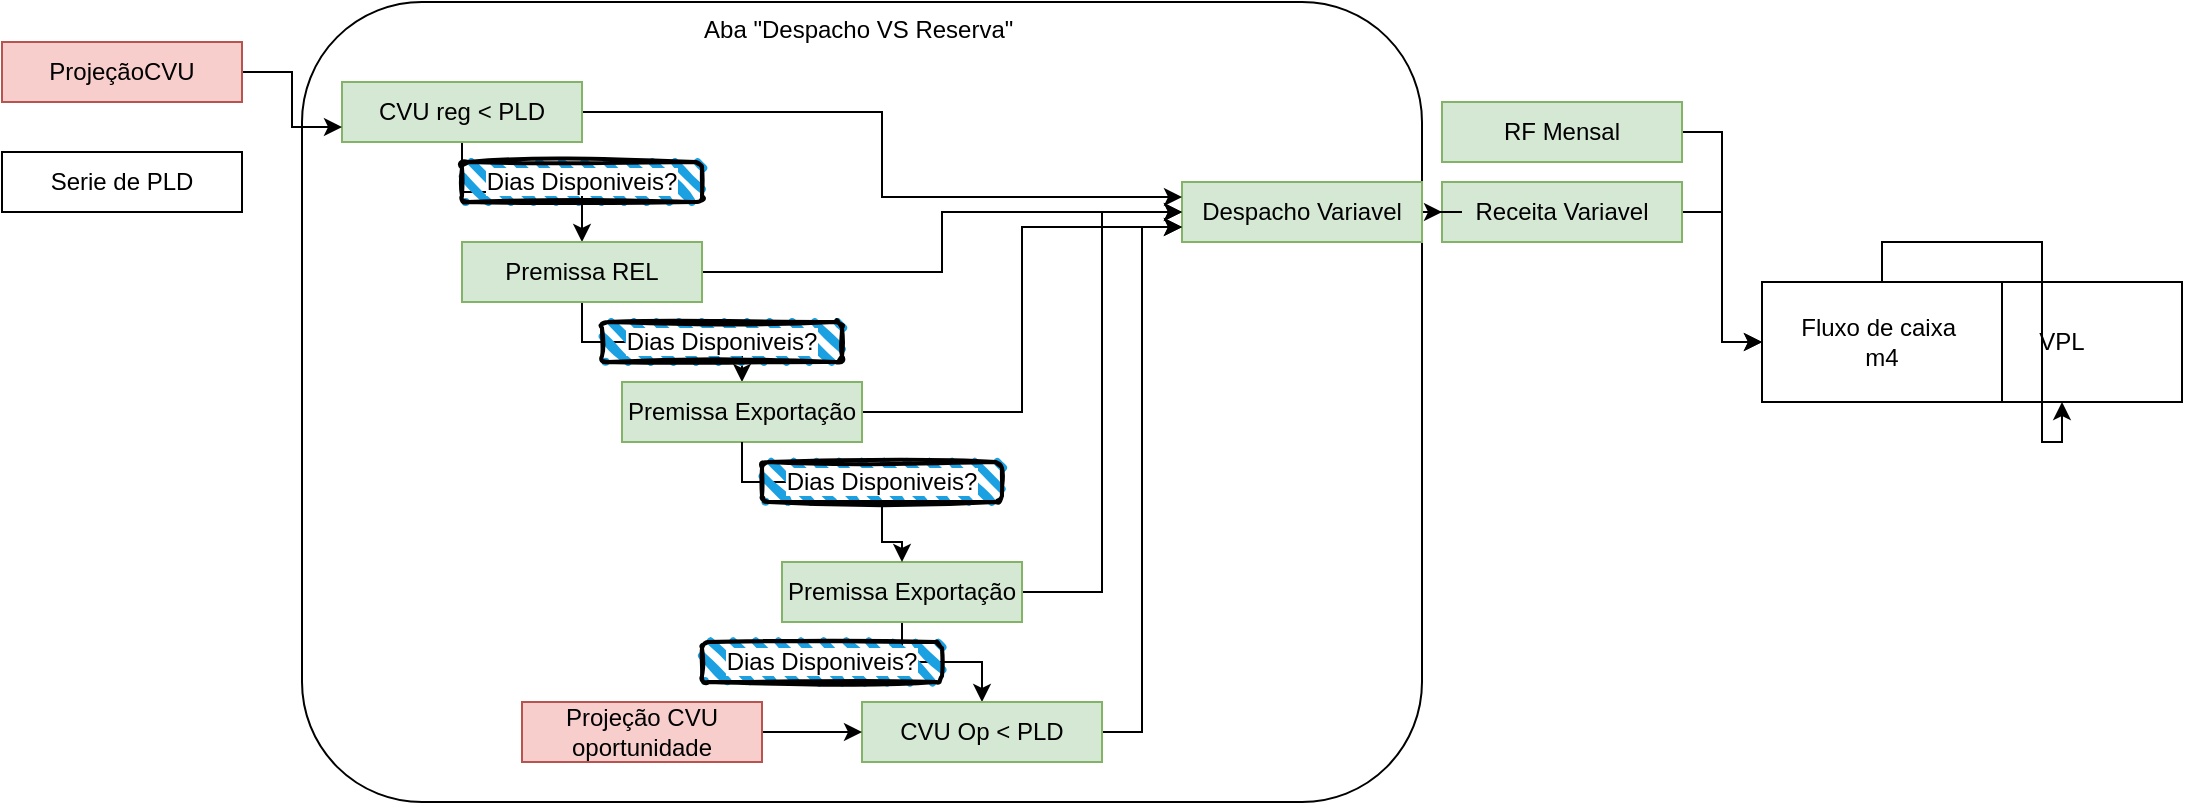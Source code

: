<mxfile version="26.0.6">
  <diagram name="Página-1" id="ybAKSHy_9_q8ZGuqgYx6">
    <mxGraphModel dx="1621" dy="454" grid="1" gridSize="10" guides="1" tooltips="1" connect="1" arrows="1" fold="1" page="1" pageScale="1" pageWidth="827" pageHeight="1169" math="0" shadow="0">
      <root>
        <mxCell id="0" />
        <mxCell id="1" parent="0" />
        <mxCell id="0ieh1-YJjxhQ4tJqL_PZ-49" value="Aba &quot;Despacho VS Reserva&quot;&amp;nbsp;" style="rounded=1;whiteSpace=wrap;html=1;verticalAlign=top;" vertex="1" parent="1">
          <mxGeometry x="-240" width="560" height="400" as="geometry" />
        </mxCell>
        <mxCell id="0ieh1-YJjxhQ4tJqL_PZ-1" value="VPL" style="rounded=0;whiteSpace=wrap;html=1;" vertex="1" parent="1">
          <mxGeometry x="580" y="140" width="120" height="60" as="geometry" />
        </mxCell>
        <mxCell id="0ieh1-YJjxhQ4tJqL_PZ-5" value="" style="edgeStyle=orthogonalEdgeStyle;rounded=0;orthogonalLoop=1;jettySize=auto;html=1;" edge="1" parent="1" source="0ieh1-YJjxhQ4tJqL_PZ-2" target="0ieh1-YJjxhQ4tJqL_PZ-1">
          <mxGeometry relative="1" as="geometry" />
        </mxCell>
        <mxCell id="0ieh1-YJjxhQ4tJqL_PZ-2" value="Fluxo de caixa&amp;nbsp;&lt;div&gt;m4&lt;/div&gt;" style="rounded=0;whiteSpace=wrap;html=1;" vertex="1" parent="1">
          <mxGeometry x="490" y="140" width="120" height="60" as="geometry" />
        </mxCell>
        <mxCell id="0ieh1-YJjxhQ4tJqL_PZ-4" style="edgeStyle=orthogonalEdgeStyle;rounded=0;orthogonalLoop=1;jettySize=auto;html=1;entryX=0;entryY=0.5;entryDx=0;entryDy=0;" edge="1" parent="1" source="0ieh1-YJjxhQ4tJqL_PZ-3" target="0ieh1-YJjxhQ4tJqL_PZ-2">
          <mxGeometry relative="1" as="geometry" />
        </mxCell>
        <mxCell id="0ieh1-YJjxhQ4tJqL_PZ-3" value="RF Mensal" style="rounded=0;whiteSpace=wrap;html=1;fillColor=#d5e8d4;strokeColor=#82b366;" vertex="1" parent="1">
          <mxGeometry x="330" y="50" width="120" height="30" as="geometry" />
        </mxCell>
        <mxCell id="0ieh1-YJjxhQ4tJqL_PZ-7" style="edgeStyle=orthogonalEdgeStyle;rounded=0;orthogonalLoop=1;jettySize=auto;html=1;entryX=0;entryY=0.5;entryDx=0;entryDy=0;" edge="1" parent="1" source="0ieh1-YJjxhQ4tJqL_PZ-6" target="0ieh1-YJjxhQ4tJqL_PZ-2">
          <mxGeometry relative="1" as="geometry" />
        </mxCell>
        <mxCell id="0ieh1-YJjxhQ4tJqL_PZ-6" value="Receita Variavel" style="rounded=0;whiteSpace=wrap;html=1;fillColor=#d5e8d4;strokeColor=#82b366;" vertex="1" parent="1">
          <mxGeometry x="330" y="90" width="120" height="30" as="geometry" />
        </mxCell>
        <mxCell id="0ieh1-YJjxhQ4tJqL_PZ-14" value="" style="edgeStyle=orthogonalEdgeStyle;rounded=0;orthogonalLoop=1;jettySize=auto;html=1;" edge="1" parent="1" source="0ieh1-YJjxhQ4tJqL_PZ-8" target="0ieh1-YJjxhQ4tJqL_PZ-6">
          <mxGeometry relative="1" as="geometry" />
        </mxCell>
        <mxCell id="0ieh1-YJjxhQ4tJqL_PZ-8" value="Despacho Variavel" style="rounded=0;whiteSpace=wrap;html=1;fillColor=#d5e8d4;strokeColor=#82b366;" vertex="1" parent="1">
          <mxGeometry x="200" y="90" width="120" height="30" as="geometry" />
        </mxCell>
        <mxCell id="0ieh1-YJjxhQ4tJqL_PZ-26" style="edgeStyle=orthogonalEdgeStyle;rounded=0;orthogonalLoop=1;jettySize=auto;html=1;" edge="1" parent="1" source="0ieh1-YJjxhQ4tJqL_PZ-9" target="0ieh1-YJjxhQ4tJqL_PZ-11">
          <mxGeometry relative="1" as="geometry" />
        </mxCell>
        <mxCell id="0ieh1-YJjxhQ4tJqL_PZ-27" style="edgeStyle=orthogonalEdgeStyle;rounded=0;orthogonalLoop=1;jettySize=auto;html=1;entryX=0;entryY=0.25;entryDx=0;entryDy=0;" edge="1" parent="1" source="0ieh1-YJjxhQ4tJqL_PZ-9" target="0ieh1-YJjxhQ4tJqL_PZ-8">
          <mxGeometry relative="1" as="geometry" />
        </mxCell>
        <mxCell id="0ieh1-YJjxhQ4tJqL_PZ-9" value="CVU reg &amp;lt; PLD" style="rounded=0;whiteSpace=wrap;html=1;fillColor=#d5e8d4;strokeColor=#82b366;" vertex="1" parent="1">
          <mxGeometry x="-220" y="40" width="120" height="30" as="geometry" />
        </mxCell>
        <mxCell id="0ieh1-YJjxhQ4tJqL_PZ-28" style="edgeStyle=orthogonalEdgeStyle;rounded=0;orthogonalLoop=1;jettySize=auto;html=1;entryX=0.5;entryY=0;entryDx=0;entryDy=0;" edge="1" parent="1" source="0ieh1-YJjxhQ4tJqL_PZ-11" target="0ieh1-YJjxhQ4tJqL_PZ-13">
          <mxGeometry relative="1" as="geometry" />
        </mxCell>
        <mxCell id="0ieh1-YJjxhQ4tJqL_PZ-34" style="edgeStyle=orthogonalEdgeStyle;rounded=0;orthogonalLoop=1;jettySize=auto;html=1;entryX=0;entryY=0.5;entryDx=0;entryDy=0;" edge="1" parent="1" source="0ieh1-YJjxhQ4tJqL_PZ-11" target="0ieh1-YJjxhQ4tJqL_PZ-8">
          <mxGeometry relative="1" as="geometry" />
        </mxCell>
        <mxCell id="0ieh1-YJjxhQ4tJqL_PZ-11" value="Premissa REL" style="rounded=0;whiteSpace=wrap;html=1;fillColor=#d5e8d4;strokeColor=#82b366;" vertex="1" parent="1">
          <mxGeometry x="-160" y="120" width="120" height="30" as="geometry" />
        </mxCell>
        <mxCell id="0ieh1-YJjxhQ4tJqL_PZ-35" style="edgeStyle=orthogonalEdgeStyle;rounded=0;orthogonalLoop=1;jettySize=auto;html=1;entryX=0;entryY=0.75;entryDx=0;entryDy=0;" edge="1" parent="1" source="0ieh1-YJjxhQ4tJqL_PZ-13" target="0ieh1-YJjxhQ4tJqL_PZ-8">
          <mxGeometry relative="1" as="geometry" />
        </mxCell>
        <mxCell id="0ieh1-YJjxhQ4tJqL_PZ-13" value="Premissa Exportação" style="rounded=0;whiteSpace=wrap;html=1;fillColor=#d5e8d4;strokeColor=#82b366;" vertex="1" parent="1">
          <mxGeometry x="-80" y="190" width="120" height="30" as="geometry" />
        </mxCell>
        <mxCell id="0ieh1-YJjxhQ4tJqL_PZ-36" style="edgeStyle=orthogonalEdgeStyle;rounded=0;orthogonalLoop=1;jettySize=auto;html=1;entryX=0;entryY=0.5;entryDx=0;entryDy=0;" edge="1" parent="1" source="0ieh1-YJjxhQ4tJqL_PZ-16" target="0ieh1-YJjxhQ4tJqL_PZ-8">
          <mxGeometry relative="1" as="geometry" />
        </mxCell>
        <mxCell id="0ieh1-YJjxhQ4tJqL_PZ-41" style="edgeStyle=orthogonalEdgeStyle;rounded=0;orthogonalLoop=1;jettySize=auto;html=1;" edge="1" parent="1" source="0ieh1-YJjxhQ4tJqL_PZ-16" target="0ieh1-YJjxhQ4tJqL_PZ-39">
          <mxGeometry relative="1" as="geometry" />
        </mxCell>
        <mxCell id="0ieh1-YJjxhQ4tJqL_PZ-16" value="Premissa Exportação" style="rounded=0;whiteSpace=wrap;html=1;fillColor=#d5e8d4;strokeColor=#82b366;" vertex="1" parent="1">
          <mxGeometry y="280" width="120" height="30" as="geometry" />
        </mxCell>
        <mxCell id="0ieh1-YJjxhQ4tJqL_PZ-21" value="&lt;span style=&quot;background-color: light-dark(#ffffff, var(--ge-dark-color, #121212));&quot;&gt;Dias Disponiveis?&lt;/span&gt;" style="rounded=1;whiteSpace=wrap;html=1;strokeWidth=2;fillWeight=4;hachureGap=8;hachureAngle=45;fillColor=#1ba1e2;sketch=1;" vertex="1" parent="1">
          <mxGeometry x="-160" y="80" width="120" height="20" as="geometry" />
        </mxCell>
        <mxCell id="0ieh1-YJjxhQ4tJqL_PZ-23" value="&lt;span style=&quot;background-color: light-dark(#ffffff, var(--ge-dark-color, #121212));&quot;&gt;Dias Disponiveis?&lt;/span&gt;" style="rounded=1;whiteSpace=wrap;html=1;strokeWidth=2;fillWeight=4;hachureGap=8;hachureAngle=45;fillColor=#1ba1e2;sketch=1;" vertex="1" parent="1">
          <mxGeometry x="-90" y="160" width="120" height="20" as="geometry" />
        </mxCell>
        <mxCell id="0ieh1-YJjxhQ4tJqL_PZ-31" value="" style="edgeStyle=orthogonalEdgeStyle;rounded=0;orthogonalLoop=1;jettySize=auto;html=1;" edge="1" parent="1" source="0ieh1-YJjxhQ4tJqL_PZ-32" target="0ieh1-YJjxhQ4tJqL_PZ-16">
          <mxGeometry relative="1" as="geometry">
            <mxPoint x="-20" y="220" as="sourcePoint" />
            <mxPoint x="30" y="240" as="targetPoint" />
          </mxGeometry>
        </mxCell>
        <mxCell id="0ieh1-YJjxhQ4tJqL_PZ-33" value="" style="edgeStyle=orthogonalEdgeStyle;rounded=0;orthogonalLoop=1;jettySize=auto;html=1;" edge="1" parent="1" source="0ieh1-YJjxhQ4tJqL_PZ-13" target="0ieh1-YJjxhQ4tJqL_PZ-32">
          <mxGeometry relative="1" as="geometry">
            <mxPoint x="-20" y="220" as="sourcePoint" />
            <mxPoint x="100" y="260" as="targetPoint" />
          </mxGeometry>
        </mxCell>
        <mxCell id="0ieh1-YJjxhQ4tJqL_PZ-32" value="&lt;span style=&quot;background-color: light-dark(#ffffff, var(--ge-dark-color, #121212));&quot;&gt;Dias Disponiveis?&lt;/span&gt;" style="rounded=1;whiteSpace=wrap;html=1;strokeWidth=2;fillWeight=4;hachureGap=8;hachureAngle=45;fillColor=#1ba1e2;sketch=1;" vertex="1" parent="1">
          <mxGeometry x="-10" y="230" width="120" height="20" as="geometry" />
        </mxCell>
        <mxCell id="0ieh1-YJjxhQ4tJqL_PZ-46" style="edgeStyle=orthogonalEdgeStyle;rounded=0;orthogonalLoop=1;jettySize=auto;html=1;entryX=0;entryY=0.75;entryDx=0;entryDy=0;" edge="1" parent="1" source="0ieh1-YJjxhQ4tJqL_PZ-37" target="0ieh1-YJjxhQ4tJqL_PZ-9">
          <mxGeometry relative="1" as="geometry" />
        </mxCell>
        <mxCell id="0ieh1-YJjxhQ4tJqL_PZ-37" value="ProjeçãoCVU" style="rounded=0;whiteSpace=wrap;html=1;fillColor=#f8cecc;strokeColor=#b85450;" vertex="1" parent="1">
          <mxGeometry x="-390" y="20" width="120" height="30" as="geometry" />
        </mxCell>
        <mxCell id="0ieh1-YJjxhQ4tJqL_PZ-38" value="Serie de PLD" style="rounded=0;whiteSpace=wrap;html=1;" vertex="1" parent="1">
          <mxGeometry x="-390" y="75" width="120" height="30" as="geometry" />
        </mxCell>
        <mxCell id="0ieh1-YJjxhQ4tJqL_PZ-43" style="edgeStyle=orthogonalEdgeStyle;rounded=0;orthogonalLoop=1;jettySize=auto;html=1;entryX=0;entryY=0.75;entryDx=0;entryDy=0;" edge="1" parent="1" source="0ieh1-YJjxhQ4tJqL_PZ-39" target="0ieh1-YJjxhQ4tJqL_PZ-8">
          <mxGeometry relative="1" as="geometry" />
        </mxCell>
        <mxCell id="0ieh1-YJjxhQ4tJqL_PZ-39" value="CVU Op &amp;lt; PLD" style="rounded=0;whiteSpace=wrap;html=1;fillColor=#d5e8d4;strokeColor=#82b366;" vertex="1" parent="1">
          <mxGeometry x="40" y="350" width="120" height="30" as="geometry" />
        </mxCell>
        <mxCell id="0ieh1-YJjxhQ4tJqL_PZ-40" value="&lt;span style=&quot;background-color: light-dark(#ffffff, var(--ge-dark-color, #121212));&quot;&gt;Dias Disponiveis?&lt;/span&gt;" style="rounded=1;whiteSpace=wrap;html=1;strokeWidth=2;fillWeight=4;hachureGap=8;hachureAngle=45;fillColor=#1ba1e2;sketch=1;" vertex="1" parent="1">
          <mxGeometry x="-40" y="320" width="120" height="20" as="geometry" />
        </mxCell>
        <mxCell id="0ieh1-YJjxhQ4tJqL_PZ-45" style="edgeStyle=orthogonalEdgeStyle;rounded=0;orthogonalLoop=1;jettySize=auto;html=1;entryX=0;entryY=0.5;entryDx=0;entryDy=0;" edge="1" parent="1" source="0ieh1-YJjxhQ4tJqL_PZ-44" target="0ieh1-YJjxhQ4tJqL_PZ-39">
          <mxGeometry relative="1" as="geometry" />
        </mxCell>
        <mxCell id="0ieh1-YJjxhQ4tJqL_PZ-44" value="Projeção CVU&lt;div&gt;oportunidade&lt;/div&gt;" style="rounded=0;whiteSpace=wrap;html=1;fillColor=#f8cecc;strokeColor=#b85450;" vertex="1" parent="1">
          <mxGeometry x="-130" y="350" width="120" height="30" as="geometry" />
        </mxCell>
      </root>
    </mxGraphModel>
  </diagram>
</mxfile>
